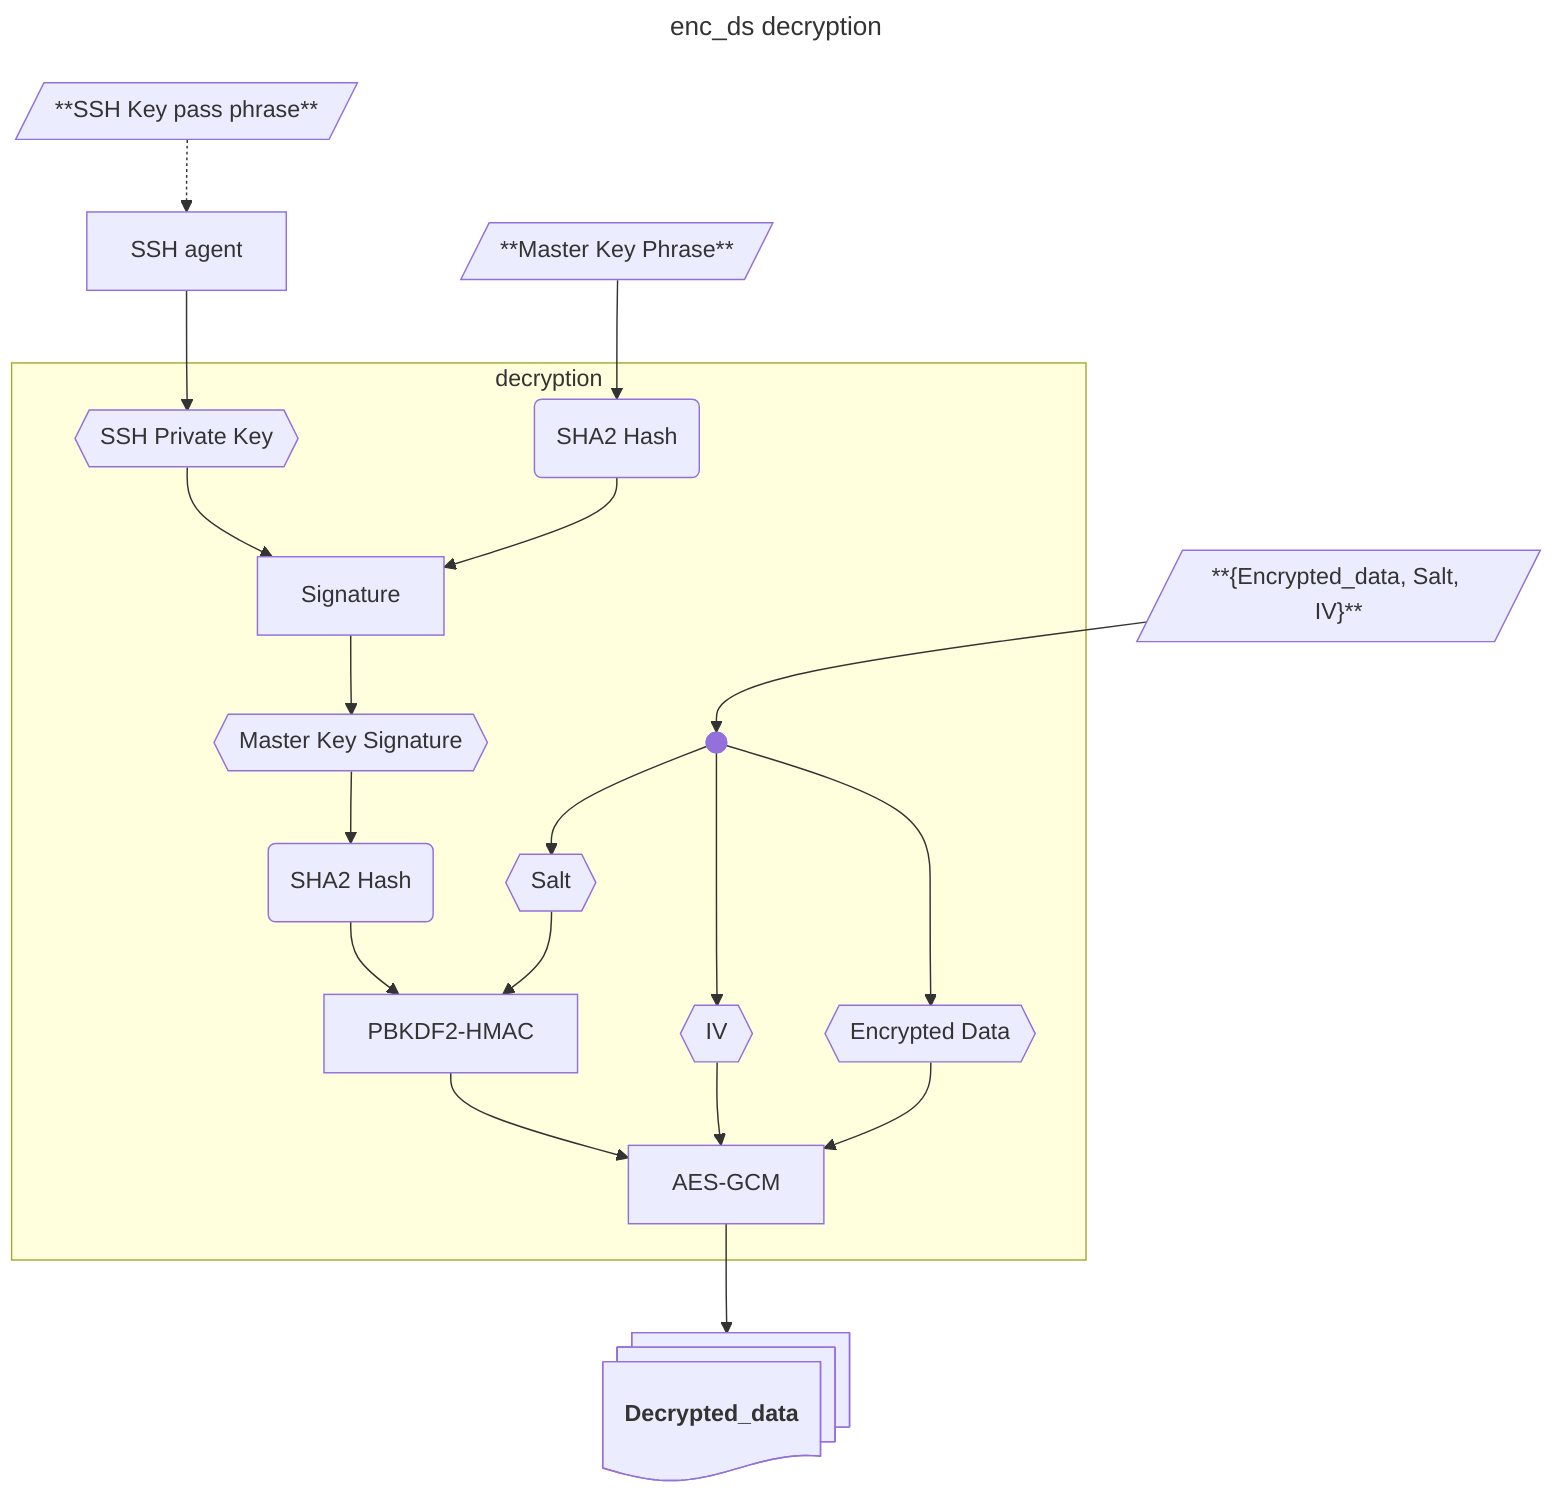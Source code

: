 ---
title: "enc_ds decryption"
---
flowchart TD

   enc_dataset[/"**{Encrypted_data, Salt, IV}**"/]

   master_key_phrase[/"**Master Key Phrase**"/]
   ssh_passphrase[/"**SSH Key pass phrase**"/]

   master_key_signed{{Master Key Signature}}
   ssh_private_key_raw{{SSH Private Key}}

   sha_hash_0(SHA2 Hash)
   sha_hash_1(SHA2 Hash)

   ssh_agent[SSH agent]
   key_sign[Signature]
   ssh_kdf["PBKDF2-HMAC"]
   dec_aes["AES-GCM"]

   dec_salt{{Salt}}
   dec_iv{{IV}}
   enc_data{{Encrypted Data}}

   divider@{ shape: f-circ, label: " " }
   
   raw_data@{ shape: docs, label: "**Decrypted_data**" }



   ssh_passphrase -.-> ssh_agent

   ssh_agent --> ssh_private_key_raw

   master_key_phrase   --> sha_hash_0

   enc_dataset --> divider

   subgraph "decryption"

   divider --> enc_data
   divider --> dec_iv
   divider --> dec_salt

   ssh_private_key_raw --> key_sign
   sha_hash_0 --> key_sign
   key_sign --> master_key_signed
   master_key_signed --> sha_hash_1

   sha_hash_1 --> ssh_kdf
   dec_salt --> ssh_kdf
   ssh_kdf --> dec_aes
   dec_iv --> dec_aes
   enc_data --> dec_aes
   end

   dec_aes --> raw_data